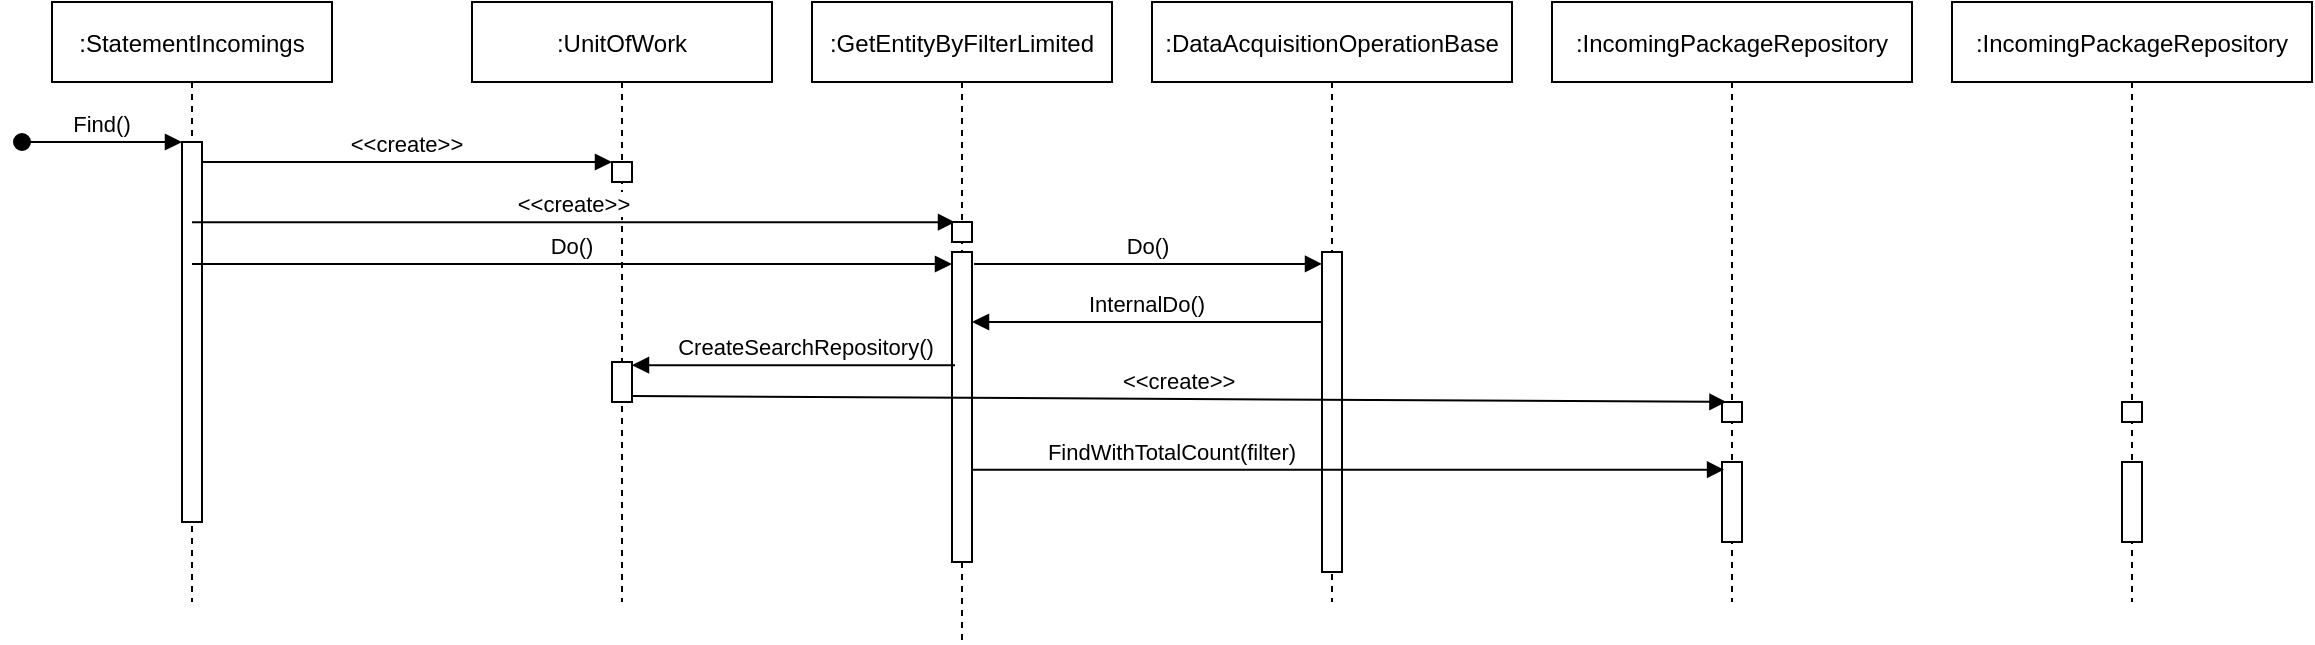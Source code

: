 <mxfile version="20.3.0" type="github">
  <diagram id="kgpKYQtTHZ0yAKxKKP6v" name="Page-1">
    <mxGraphModel dx="906" dy="546" grid="1" gridSize="10" guides="1" tooltips="1" connect="1" arrows="1" fold="1" page="1" pageScale="1" pageWidth="850" pageHeight="1100" math="0" shadow="0">
      <root>
        <mxCell id="0" />
        <mxCell id="1" parent="0" />
        <mxCell id="3nuBFxr9cyL0pnOWT2aG-1" value=":StatementIncomings" style="shape=umlLifeline;perimeter=lifelinePerimeter;container=1;collapsible=0;recursiveResize=0;rounded=0;shadow=0;strokeWidth=1;" parent="1" vertex="1">
          <mxGeometry x="90" y="80" width="140" height="300" as="geometry" />
        </mxCell>
        <mxCell id="3nuBFxr9cyL0pnOWT2aG-2" value="" style="points=[];perimeter=orthogonalPerimeter;rounded=0;shadow=0;strokeWidth=1;" parent="3nuBFxr9cyL0pnOWT2aG-1" vertex="1">
          <mxGeometry x="65" y="70" width="10" height="190" as="geometry" />
        </mxCell>
        <mxCell id="3nuBFxr9cyL0pnOWT2aG-3" value="Find()" style="verticalAlign=bottom;startArrow=oval;endArrow=block;startSize=8;shadow=0;strokeWidth=1;" parent="3nuBFxr9cyL0pnOWT2aG-1" target="3nuBFxr9cyL0pnOWT2aG-2" edge="1">
          <mxGeometry relative="1" as="geometry">
            <mxPoint x="-15" y="70" as="sourcePoint" />
          </mxGeometry>
        </mxCell>
        <mxCell id="3nuBFxr9cyL0pnOWT2aG-5" value=":GetEntityByFilterLimited" style="shape=umlLifeline;perimeter=lifelinePerimeter;container=1;collapsible=0;recursiveResize=0;rounded=0;shadow=0;strokeWidth=1;" parent="1" vertex="1">
          <mxGeometry x="470" y="80" width="150" height="320" as="geometry" />
        </mxCell>
        <mxCell id="3nuBFxr9cyL0pnOWT2aG-4" value="" style="points=[];perimeter=orthogonalPerimeter;rounded=0;shadow=0;strokeWidth=1;" parent="3nuBFxr9cyL0pnOWT2aG-5" vertex="1">
          <mxGeometry x="70" y="110" width="10" height="10" as="geometry" />
        </mxCell>
        <mxCell id="ouvpdlRyAyB9FnEdFurn-5" value="" style="points=[];perimeter=orthogonalPerimeter;rounded=0;shadow=0;strokeWidth=1;" vertex="1" parent="3nuBFxr9cyL0pnOWT2aG-5">
          <mxGeometry x="70" y="125" width="10" height="155" as="geometry" />
        </mxCell>
        <mxCell id="3nuBFxr9cyL0pnOWT2aG-8" value="&lt;&lt;create&gt;&gt;" style="verticalAlign=bottom;endArrow=block;entryX=0;entryY=0;shadow=0;strokeWidth=1;" parent="1" source="3nuBFxr9cyL0pnOWT2aG-2" target="3nuBFxr9cyL0pnOWT2aG-6" edge="1">
          <mxGeometry relative="1" as="geometry">
            <mxPoint x="275" y="160" as="sourcePoint" />
          </mxGeometry>
        </mxCell>
        <mxCell id="ouvpdlRyAyB9FnEdFurn-1" value=":DataAcquisitionOperationBase" style="shape=umlLifeline;perimeter=lifelinePerimeter;container=1;collapsible=0;recursiveResize=0;rounded=0;shadow=0;strokeWidth=1;" vertex="1" parent="1">
          <mxGeometry x="640" y="80" width="180" height="300" as="geometry" />
        </mxCell>
        <mxCell id="ouvpdlRyAyB9FnEdFurn-2" value="" style="points=[];perimeter=orthogonalPerimeter;rounded=0;shadow=0;strokeWidth=1;" vertex="1" parent="ouvpdlRyAyB9FnEdFurn-1">
          <mxGeometry x="85" y="125" width="10" height="160" as="geometry" />
        </mxCell>
        <mxCell id="ouvpdlRyAyB9FnEdFurn-3" value=":UnitOfWork" style="shape=umlLifeline;perimeter=lifelinePerimeter;container=1;collapsible=0;recursiveResize=0;rounded=0;shadow=0;strokeWidth=1;" vertex="1" parent="1">
          <mxGeometry x="300" y="80" width="150" height="300" as="geometry" />
        </mxCell>
        <mxCell id="3nuBFxr9cyL0pnOWT2aG-6" value="" style="points=[];perimeter=orthogonalPerimeter;rounded=0;shadow=0;strokeWidth=1;" parent="ouvpdlRyAyB9FnEdFurn-3" vertex="1">
          <mxGeometry x="70" y="80" width="10" height="10" as="geometry" />
        </mxCell>
        <mxCell id="ouvpdlRyAyB9FnEdFurn-12" value="" style="points=[];perimeter=orthogonalPerimeter;rounded=0;shadow=0;strokeWidth=1;" vertex="1" parent="ouvpdlRyAyB9FnEdFurn-3">
          <mxGeometry x="70" y="180" width="10" height="20" as="geometry" />
        </mxCell>
        <mxCell id="3nuBFxr9cyL0pnOWT2aG-9" value="&lt;&lt;create&gt;&gt;" style="verticalAlign=bottom;endArrow=block;shadow=0;strokeWidth=1;entryX=0.151;entryY=0.007;entryDx=0;entryDy=0;entryPerimeter=0;" parent="1" source="3nuBFxr9cyL0pnOWT2aG-1" target="3nuBFxr9cyL0pnOWT2aG-4" edge="1">
          <mxGeometry relative="1" as="geometry">
            <mxPoint x="240" y="200" as="sourcePoint" />
            <mxPoint x="540" y="180" as="targetPoint" />
          </mxGeometry>
        </mxCell>
        <mxCell id="ouvpdlRyAyB9FnEdFurn-6" value="Do()" style="verticalAlign=bottom;endArrow=block;shadow=0;strokeWidth=1;" edge="1" parent="1" target="ouvpdlRyAyB9FnEdFurn-5">
          <mxGeometry relative="1" as="geometry">
            <mxPoint x="160.024" y="211" as="sourcePoint" />
            <mxPoint x="540" y="211" as="targetPoint" />
          </mxGeometry>
        </mxCell>
        <mxCell id="ouvpdlRyAyB9FnEdFurn-7" value="Do()" style="verticalAlign=bottom;endArrow=block;shadow=0;strokeWidth=1;exitX=1.103;exitY=0.084;exitDx=0;exitDy=0;exitPerimeter=0;" edge="1" parent="1">
          <mxGeometry relative="1" as="geometry">
            <mxPoint x="551.03" y="210.94" as="sourcePoint" />
            <mxPoint x="725" y="210.94" as="targetPoint" />
          </mxGeometry>
        </mxCell>
        <mxCell id="ouvpdlRyAyB9FnEdFurn-9" value="InternalDo()" style="verticalAlign=bottom;endArrow=block;shadow=0;strokeWidth=1;" edge="1" parent="1" source="ouvpdlRyAyB9FnEdFurn-2" target="ouvpdlRyAyB9FnEdFurn-5">
          <mxGeometry relative="1" as="geometry">
            <mxPoint x="561.03" y="220.94" as="sourcePoint" />
            <mxPoint x="735" y="220.94" as="targetPoint" />
            <Array as="points">
              <mxPoint x="620" y="240" />
            </Array>
          </mxGeometry>
        </mxCell>
        <mxCell id="ouvpdlRyAyB9FnEdFurn-11" value="CreateSearchRepository()" style="verticalAlign=bottom;endArrow=block;shadow=0;strokeWidth=1;exitX=0.151;exitY=0.365;exitDx=0;exitDy=0;exitPerimeter=0;" edge="1" parent="1" source="ouvpdlRyAyB9FnEdFurn-5" target="ouvpdlRyAyB9FnEdFurn-12">
          <mxGeometry x="-0.08" relative="1" as="geometry">
            <mxPoint x="540" y="257.5" as="sourcePoint" />
            <mxPoint x="375.024" y="257.5" as="targetPoint" />
            <mxPoint as="offset" />
          </mxGeometry>
        </mxCell>
        <mxCell id="ouvpdlRyAyB9FnEdFurn-13" value=":IncomingPackageRepository" style="shape=umlLifeline;perimeter=lifelinePerimeter;container=1;collapsible=0;recursiveResize=0;rounded=0;shadow=0;strokeWidth=1;" vertex="1" parent="1">
          <mxGeometry x="840" y="80" width="180" height="300" as="geometry" />
        </mxCell>
        <mxCell id="ouvpdlRyAyB9FnEdFurn-14" value="" style="points=[];perimeter=orthogonalPerimeter;rounded=0;shadow=0;strokeWidth=1;" vertex="1" parent="ouvpdlRyAyB9FnEdFurn-13">
          <mxGeometry x="85" y="200" width="10" height="10" as="geometry" />
        </mxCell>
        <mxCell id="ouvpdlRyAyB9FnEdFurn-17" value="" style="points=[];perimeter=orthogonalPerimeter;rounded=0;shadow=0;strokeWidth=1;" vertex="1" parent="ouvpdlRyAyB9FnEdFurn-13">
          <mxGeometry x="85" y="230" width="10" height="40" as="geometry" />
        </mxCell>
        <mxCell id="ouvpdlRyAyB9FnEdFurn-15" value="&lt;&lt;create&gt;&gt;" style="verticalAlign=bottom;endArrow=block;shadow=0;strokeWidth=1;exitX=0.96;exitY=0.849;exitDx=0;exitDy=0;exitPerimeter=0;entryX=0.222;entryY=-0.004;entryDx=0;entryDy=0;entryPerimeter=0;" edge="1" parent="1" source="ouvpdlRyAyB9FnEdFurn-12" target="ouvpdlRyAyB9FnEdFurn-14">
          <mxGeometry relative="1" as="geometry">
            <mxPoint x="561.03" y="220.94" as="sourcePoint" />
            <mxPoint x="735" y="220.94" as="targetPoint" />
          </mxGeometry>
        </mxCell>
        <mxCell id="ouvpdlRyAyB9FnEdFurn-16" value="FindWithTotalCount(filter)" style="verticalAlign=bottom;endArrow=block;shadow=0;strokeWidth=1;entryX=0.103;entryY=0.246;entryDx=0;entryDy=0;entryPerimeter=0;" edge="1" parent="1">
          <mxGeometry x="-0.468" relative="1" as="geometry">
            <mxPoint x="550" y="313.84" as="sourcePoint" />
            <mxPoint x="926.03" y="313.84" as="targetPoint" />
            <mxPoint as="offset" />
          </mxGeometry>
        </mxCell>
        <mxCell id="ouvpdlRyAyB9FnEdFurn-18" value=":IncomingPackageRepository" style="shape=umlLifeline;perimeter=lifelinePerimeter;container=1;collapsible=0;recursiveResize=0;rounded=0;shadow=0;strokeWidth=1;" vertex="1" parent="1">
          <mxGeometry x="1040" y="80" width="180" height="300" as="geometry" />
        </mxCell>
        <mxCell id="ouvpdlRyAyB9FnEdFurn-19" value="" style="points=[];perimeter=orthogonalPerimeter;rounded=0;shadow=0;strokeWidth=1;" vertex="1" parent="ouvpdlRyAyB9FnEdFurn-18">
          <mxGeometry x="85" y="200" width="10" height="10" as="geometry" />
        </mxCell>
        <mxCell id="ouvpdlRyAyB9FnEdFurn-20" value="" style="points=[];perimeter=orthogonalPerimeter;rounded=0;shadow=0;strokeWidth=1;" vertex="1" parent="ouvpdlRyAyB9FnEdFurn-18">
          <mxGeometry x="85" y="230" width="10" height="40" as="geometry" />
        </mxCell>
      </root>
    </mxGraphModel>
  </diagram>
</mxfile>
